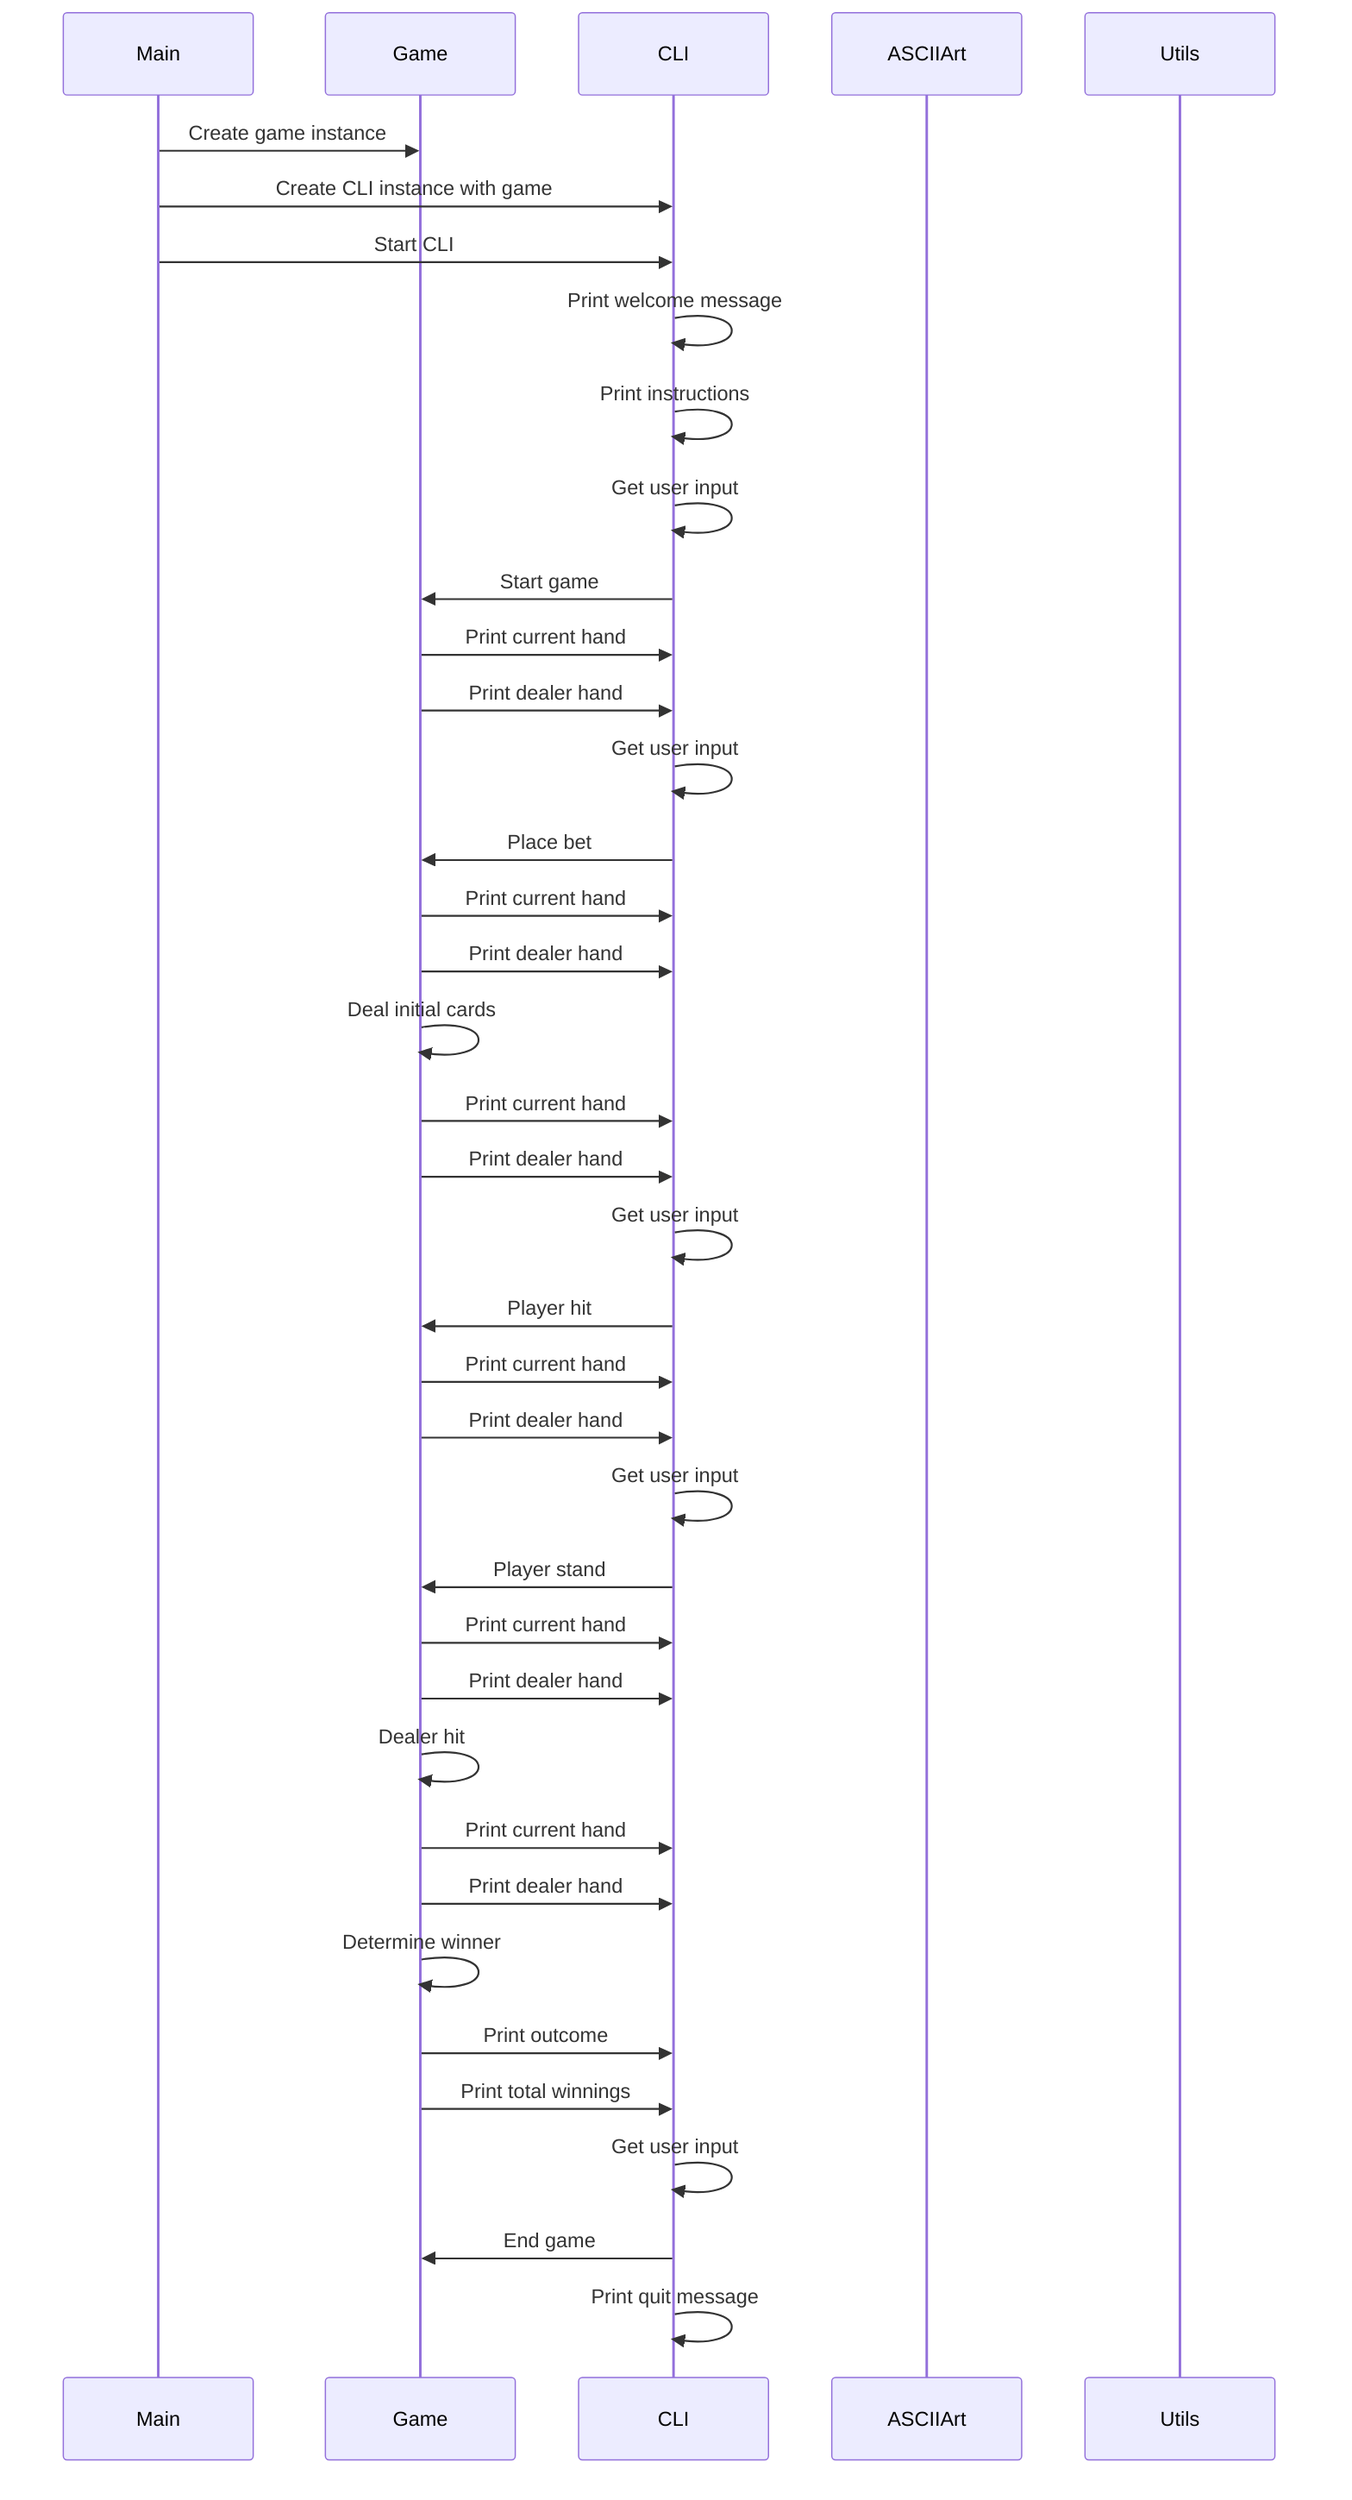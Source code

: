 sequenceDiagram
    participant M as Main
    participant G as Game
    participant C as CLI
    participant A as ASCIIArt
    participant U as Utils
    M->>G: Create game instance
    M->>C: Create CLI instance with game
    M->>C: Start CLI
    C->>C: Print welcome message
    C->>C: Print instructions
    C->>C: Get user input
    C->>G: Start game
    G->>C: Print current hand
    G->>C: Print dealer hand
    C->>C: Get user input
    C->>G: Place bet
    G->>C: Print current hand
    G->>C: Print dealer hand
    G->>G: Deal initial cards
    G->>C: Print current hand
    G->>C: Print dealer hand
    C->>C: Get user input
    C->>G: Player hit
    G->>C: Print current hand
    G->>C: Print dealer hand
    C->>C: Get user input
    C->>G: Player stand
    G->>C: Print current hand
    G->>C: Print dealer hand
    G->>G: Dealer hit
    G->>C: Print current hand
    G->>C: Print dealer hand
    G->>G: Determine winner
    G->>C: Print outcome
    G->>C: Print total winnings
    C->>C: Get user input
    C->>G: End game
    C->>C: Print quit message